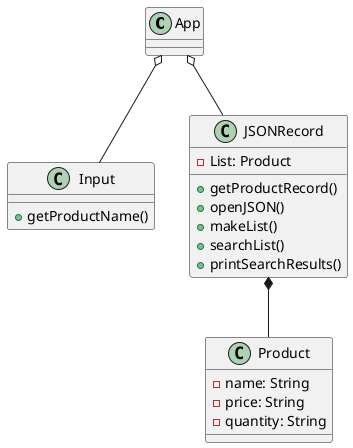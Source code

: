 @startuml
class App{
}

class Input{
+getProductName()
}

class Product{
-name: String
-price: String
-quantity: String
}

class JSONRecord{
-List: Product
+getProductRecord()
+openJSON()
+makeList()
+searchList()
+printSearchResults()
}

App o-- Input
App o-- JSONRecord
JSONRecord *-- Product

@enduml